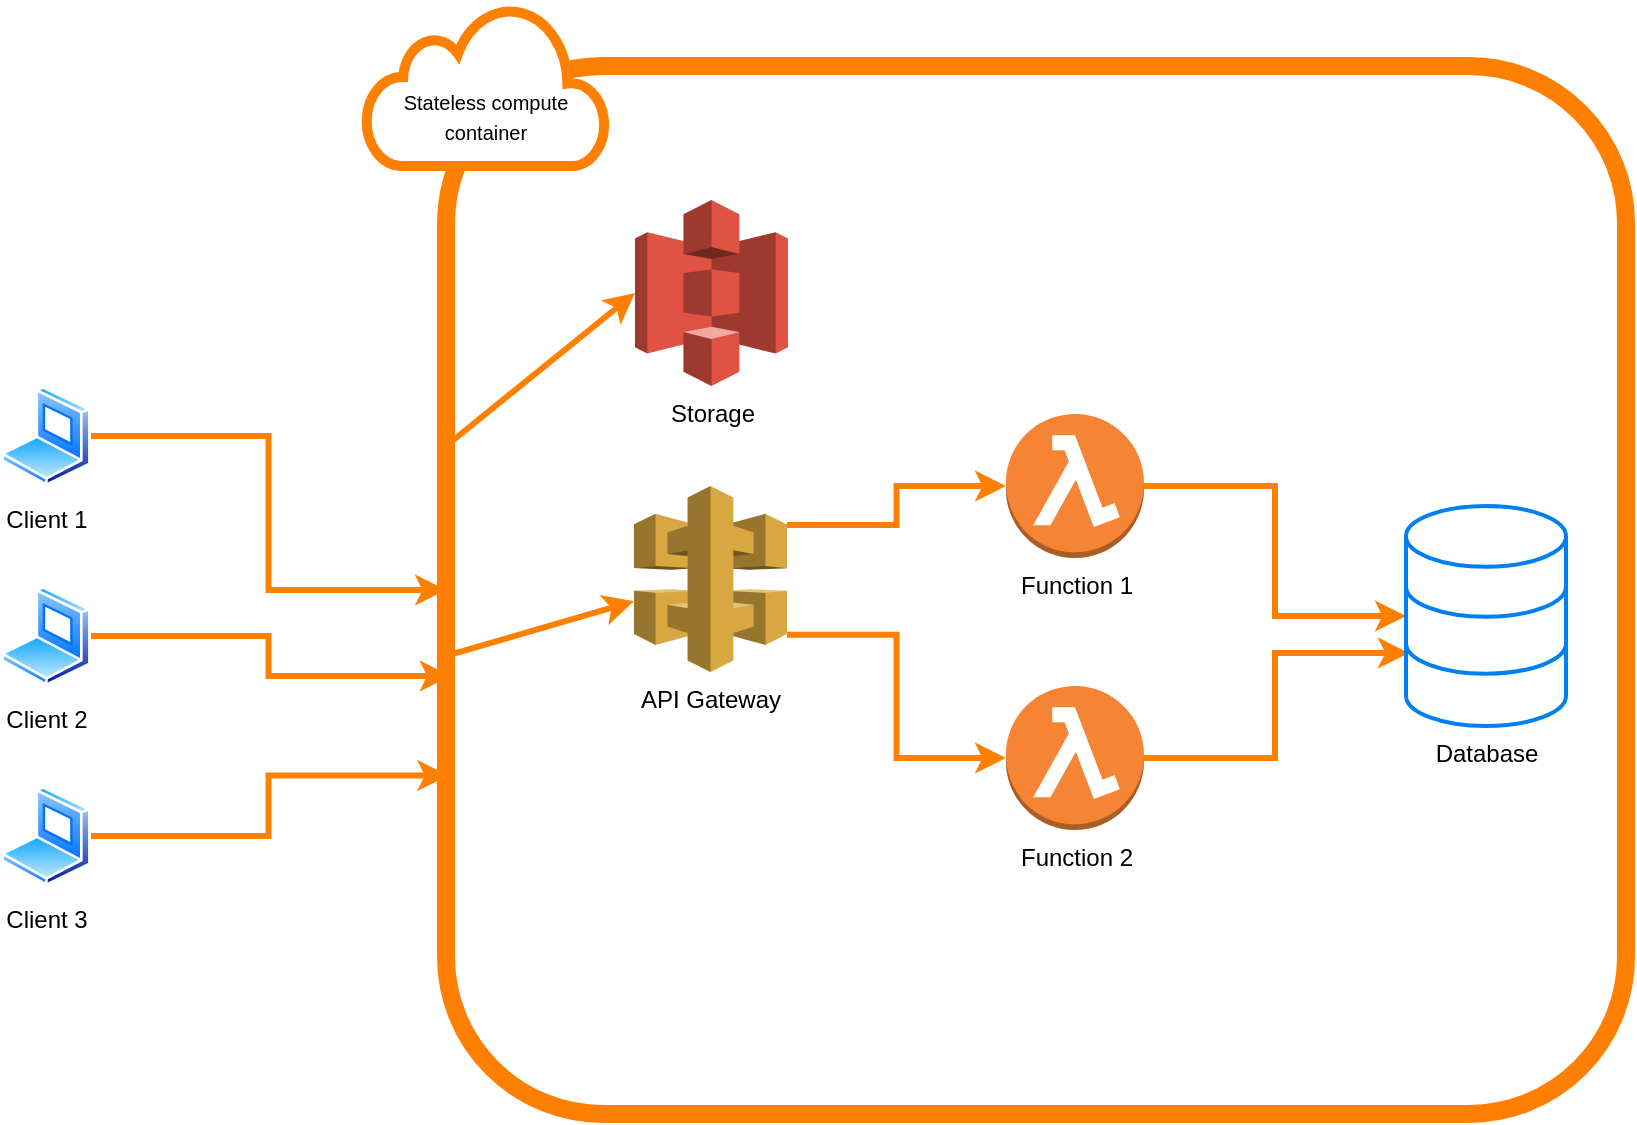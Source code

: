 <mxfile version="10.6.7" type="github"><diagram id="ok1PpS4NqvT2vrjFQUQ9" name="Page-1"><mxGraphModel dx="1111" dy="1844" grid="1" gridSize="10" guides="1" tooltips="1" connect="1" arrows="1" fold="1" page="1" pageScale="1" pageWidth="850" pageHeight="1100" math="0" shadow="0"><root><mxCell id="0"/><mxCell id="1" parent="0"/><mxCell id="gVS76kyMFPUG7e8Scjq2-30" value="" style="rounded=1;whiteSpace=wrap;html=1;fontColor=#000000;strokeWidth=9;strokeColor=#FF8000;" vertex="1" parent="1"><mxGeometry x="330" y="-110" width="590" height="524" as="geometry"/></mxCell><mxCell id="gVS76kyMFPUG7e8Scjq2-35" style="edgeStyle=orthogonalEdgeStyle;rounded=0;orthogonalLoop=1;jettySize=auto;html=1;entryX=0.002;entryY=0.677;entryDx=0;entryDy=0;entryPerimeter=0;strokeColor=#FF8000;fontColor=#000000;strokeWidth=3;" edge="1" parent="1" source="gVS76kyMFPUG7e8Scjq2-1" target="gVS76kyMFPUG7e8Scjq2-30"><mxGeometry relative="1" as="geometry"/></mxCell><mxCell id="gVS76kyMFPUG7e8Scjq2-1" value="Client 3" style="aspect=fixed;perimeter=ellipsePerimeter;html=1;align=center;shadow=0;dashed=0;spacingTop=3;image;image=img/lib/active_directory/laptop_client.svg;" vertex="1" parent="1"><mxGeometry x="107.5" y="250" width="45" height="50" as="geometry"/></mxCell><mxCell id="gVS76kyMFPUG7e8Scjq2-13" style="edgeStyle=orthogonalEdgeStyle;rounded=0;orthogonalLoop=1;jettySize=auto;html=1;exitX=1;exitY=0.21;exitDx=0;exitDy=0;exitPerimeter=0;entryX=0;entryY=0.5;entryDx=0;entryDy=0;entryPerimeter=0;strokeColor=#FF8000;strokeWidth=3;" edge="1" parent="1" source="gVS76kyMFPUG7e8Scjq2-2" target="gVS76kyMFPUG7e8Scjq2-9"><mxGeometry relative="1" as="geometry"><mxPoint x="560" y="60" as="targetPoint"/></mxGeometry></mxCell><mxCell id="gVS76kyMFPUG7e8Scjq2-14" style="edgeStyle=orthogonalEdgeStyle;rounded=0;orthogonalLoop=1;jettySize=auto;html=1;entryX=0;entryY=0.5;entryDx=0;entryDy=0;entryPerimeter=0;strokeColor=#FF8000;strokeWidth=3;exitX=1;exitY=0.8;exitDx=0;exitDy=0;exitPerimeter=0;" edge="1" parent="1" source="gVS76kyMFPUG7e8Scjq2-2" target="gVS76kyMFPUG7e8Scjq2-11"><mxGeometry relative="1" as="geometry"/></mxCell><mxCell id="gVS76kyMFPUG7e8Scjq2-2" value="API Gateway" style="outlineConnect=0;dashed=0;verticalLabelPosition=bottom;verticalAlign=top;align=center;html=1;shape=mxgraph.aws3.api_gateway;fillColor=#D9A741;gradientColor=none;" vertex="1" parent="1"><mxGeometry x="424" y="100" width="76.5" height="93" as="geometry"/></mxCell><mxCell id="gVS76kyMFPUG7e8Scjq2-34" style="edgeStyle=orthogonalEdgeStyle;rounded=0;orthogonalLoop=1;jettySize=auto;html=1;entryX=0.004;entryY=0.582;entryDx=0;entryDy=0;entryPerimeter=0;strokeColor=#FF8000;fontColor=#000000;strokeWidth=3;" edge="1" parent="1" source="gVS76kyMFPUG7e8Scjq2-5" target="gVS76kyMFPUG7e8Scjq2-30"><mxGeometry relative="1" as="geometry"/></mxCell><mxCell id="gVS76kyMFPUG7e8Scjq2-5" value="Client 2" style="aspect=fixed;perimeter=ellipsePerimeter;html=1;align=center;shadow=0;dashed=0;spacingTop=3;image;image=img/lib/active_directory/laptop_client.svg;" vertex="1" parent="1"><mxGeometry x="107.5" y="150" width="45" height="50" as="geometry"/></mxCell><mxCell id="gVS76kyMFPUG7e8Scjq2-33" style="edgeStyle=orthogonalEdgeStyle;rounded=0;orthogonalLoop=1;jettySize=auto;html=1;entryX=0;entryY=0.5;entryDx=0;entryDy=0;strokeColor=#FF8000;fontColor=#000000;strokeWidth=3;" edge="1" parent="1" source="gVS76kyMFPUG7e8Scjq2-6" target="gVS76kyMFPUG7e8Scjq2-30"><mxGeometry relative="1" as="geometry"/></mxCell><mxCell id="gVS76kyMFPUG7e8Scjq2-6" value="Client 1" style="aspect=fixed;perimeter=ellipsePerimeter;html=1;align=center;shadow=0;dashed=0;spacingTop=3;image;image=img/lib/active_directory/laptop_client.svg;" vertex="1" parent="1"><mxGeometry x="107.5" y="50" width="45" height="50" as="geometry"/></mxCell><mxCell id="gVS76kyMFPUG7e8Scjq2-37" style="edgeStyle=orthogonalEdgeStyle;rounded=0;orthogonalLoop=1;jettySize=auto;html=1;strokeColor=#FF8000;fontColor=#000000;strokeWidth=3;" edge="1" parent="1" source="gVS76kyMFPUG7e8Scjq2-9" target="gVS76kyMFPUG7e8Scjq2-36"><mxGeometry relative="1" as="geometry"/></mxCell><mxCell id="gVS76kyMFPUG7e8Scjq2-9" value="Function 1" style="outlineConnect=0;dashed=0;verticalLabelPosition=bottom;verticalAlign=top;align=center;html=1;shape=mxgraph.aws3.lambda_function;fillColor=#F58534;gradientColor=none;" vertex="1" parent="1"><mxGeometry x="610" y="64" width="69" height="72" as="geometry"/></mxCell><mxCell id="gVS76kyMFPUG7e8Scjq2-38" style="edgeStyle=orthogonalEdgeStyle;rounded=0;orthogonalLoop=1;jettySize=auto;html=1;entryX=0.018;entryY=0.668;entryDx=0;entryDy=0;entryPerimeter=0;strokeColor=#FF8000;fontColor=#000000;strokeWidth=3;" edge="1" parent="1" source="gVS76kyMFPUG7e8Scjq2-11" target="gVS76kyMFPUG7e8Scjq2-36"><mxGeometry relative="1" as="geometry"/></mxCell><mxCell id="gVS76kyMFPUG7e8Scjq2-11" value="Function 2" style="outlineConnect=0;dashed=0;verticalLabelPosition=bottom;verticalAlign=top;align=center;html=1;shape=mxgraph.aws3.lambda_function;fillColor=#F58534;gradientColor=none;" vertex="1" parent="1"><mxGeometry x="610" y="200" width="69" height="72" as="geometry"/></mxCell><mxCell id="gVS76kyMFPUG7e8Scjq2-28" value="Storage " style="outlineConnect=0;dashed=0;verticalLabelPosition=bottom;verticalAlign=top;align=center;html=1;shape=mxgraph.aws3.s3;fillColor=#E05243;gradientColor=none;fontColor=#000000;" vertex="1" parent="1"><mxGeometry x="424.5" y="-43" width="76.5" height="93" as="geometry"/></mxCell><mxCell id="gVS76kyMFPUG7e8Scjq2-31" value="" style="html=1;verticalLabelPosition=bottom;align=center;labelBackgroundColor=#ffffff;verticalAlign=top;strokeWidth=5;strokeColor=#FF8000;fillColor=#ffffff;shadow=0;dashed=0;shape=mxgraph.ios7.icons.cloud;fontColor=#000000;" vertex="1" parent="1"><mxGeometry x="290" y="-140" width="120" height="80" as="geometry"/></mxCell><mxCell id="gVS76kyMFPUG7e8Scjq2-32" value="&lt;font style=&quot;font-size: 10px&quot;&gt;Stateless compute container&lt;/font&gt;" style="text;html=1;strokeColor=none;fillColor=none;align=center;verticalAlign=middle;whiteSpace=wrap;rounded=0;fontColor=#000000;" vertex="1" parent="1"><mxGeometry x="300" y="-120" width="100" height="70" as="geometry"/></mxCell><mxCell id="gVS76kyMFPUG7e8Scjq2-36" value="Database" style="html=1;verticalLabelPosition=bottom;align=center;labelBackgroundColor=#ffffff;verticalAlign=top;strokeWidth=2;strokeColor=#0080F0;fillColor=#ffffff;shadow=0;dashed=0;shape=mxgraph.ios7.icons.data;fontColor=#000000;" vertex="1" parent="1"><mxGeometry x="810" y="110" width="80" height="110" as="geometry"/></mxCell><mxCell id="gVS76kyMFPUG7e8Scjq2-47" value="" style="endArrow=classic;html=1;strokeColor=#FF8000;strokeWidth=3;fontColor=#000000;exitX=0.003;exitY=0.562;exitDx=0;exitDy=0;exitPerimeter=0;" edge="1" parent="1" source="gVS76kyMFPUG7e8Scjq2-30" target="gVS76kyMFPUG7e8Scjq2-2"><mxGeometry width="50" height="50" relative="1" as="geometry"><mxPoint x="40" y="440" as="sourcePoint"/><mxPoint x="90" y="390" as="targetPoint"/></mxGeometry></mxCell><mxCell id="gVS76kyMFPUG7e8Scjq2-48" value="" style="endArrow=classic;html=1;strokeColor=#FF8000;strokeWidth=3;fontColor=#000000;entryX=0;entryY=0.5;entryDx=0;entryDy=0;entryPerimeter=0;" edge="1" parent="1" target="gVS76kyMFPUG7e8Scjq2-28"><mxGeometry width="50" height="50" relative="1" as="geometry"><mxPoint x="330" y="80" as="sourcePoint"/><mxPoint x="380" y="30" as="targetPoint"/></mxGeometry></mxCell></root></mxGraphModel></diagram></mxfile>
